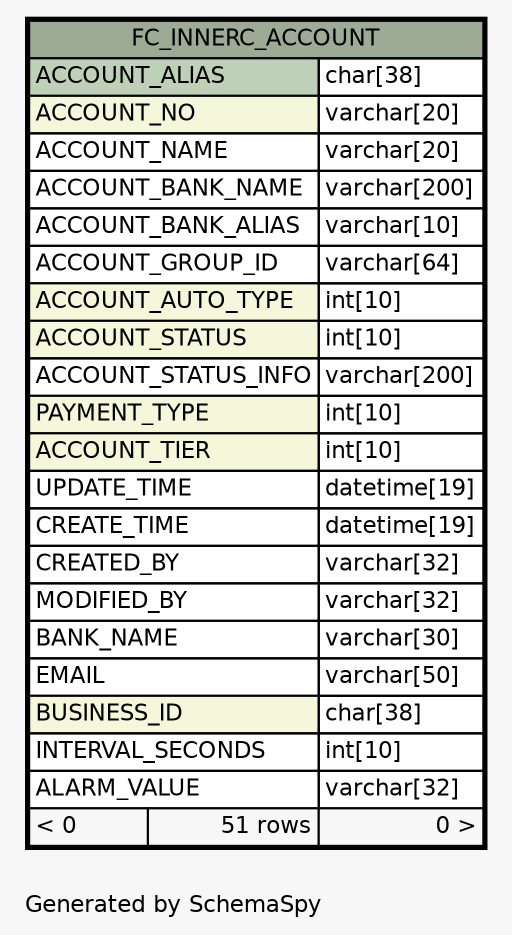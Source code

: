 // dot 2.26.0 on Linux 2.6.32-504.8.1.el6.x86_64
// SchemaSpy rev 590
digraph "oneDegreeRelationshipsDiagram" {
  graph [
    rankdir="RL"
    bgcolor="#f7f7f7"
    label="\nGenerated by SchemaSpy"
    labeljust="l"
    nodesep="0.18"
    ranksep="0.46"
    fontname="Helvetica"
    fontsize="11"
  ];
  node [
    fontname="Helvetica"
    fontsize="11"
    shape="plaintext"
  ];
  edge [
    arrowsize="0.8"
  ];
  "FC_INNERC_ACCOUNT" [
    label=<
    <TABLE BORDER="2" CELLBORDER="1" CELLSPACING="0" BGCOLOR="#ffffff">
      <TR><TD COLSPAN="3" BGCOLOR="#9bab96" ALIGN="CENTER">FC_INNERC_ACCOUNT</TD></TR>
      <TR><TD PORT="ACCOUNT_ALIAS" COLSPAN="2" BGCOLOR="#bed1b8" ALIGN="LEFT">ACCOUNT_ALIAS</TD><TD PORT="ACCOUNT_ALIAS.type" ALIGN="LEFT">char[38]</TD></TR>
      <TR><TD PORT="ACCOUNT_NO" COLSPAN="2" BGCOLOR="#f4f7da" ALIGN="LEFT">ACCOUNT_NO</TD><TD PORT="ACCOUNT_NO.type" ALIGN="LEFT">varchar[20]</TD></TR>
      <TR><TD PORT="ACCOUNT_NAME" COLSPAN="2" ALIGN="LEFT">ACCOUNT_NAME</TD><TD PORT="ACCOUNT_NAME.type" ALIGN="LEFT">varchar[20]</TD></TR>
      <TR><TD PORT="ACCOUNT_BANK_NAME" COLSPAN="2" ALIGN="LEFT">ACCOUNT_BANK_NAME</TD><TD PORT="ACCOUNT_BANK_NAME.type" ALIGN="LEFT">varchar[200]</TD></TR>
      <TR><TD PORT="ACCOUNT_BANK_ALIAS" COLSPAN="2" ALIGN="LEFT">ACCOUNT_BANK_ALIAS</TD><TD PORT="ACCOUNT_BANK_ALIAS.type" ALIGN="LEFT">varchar[10]</TD></TR>
      <TR><TD PORT="ACCOUNT_GROUP_ID" COLSPAN="2" ALIGN="LEFT">ACCOUNT_GROUP_ID</TD><TD PORT="ACCOUNT_GROUP_ID.type" ALIGN="LEFT">varchar[64]</TD></TR>
      <TR><TD PORT="ACCOUNT_AUTO_TYPE" COLSPAN="2" BGCOLOR="#f4f7da" ALIGN="LEFT">ACCOUNT_AUTO_TYPE</TD><TD PORT="ACCOUNT_AUTO_TYPE.type" ALIGN="LEFT">int[10]</TD></TR>
      <TR><TD PORT="ACCOUNT_STATUS" COLSPAN="2" BGCOLOR="#f4f7da" ALIGN="LEFT">ACCOUNT_STATUS</TD><TD PORT="ACCOUNT_STATUS.type" ALIGN="LEFT">int[10]</TD></TR>
      <TR><TD PORT="ACCOUNT_STATUS_INFO" COLSPAN="2" ALIGN="LEFT">ACCOUNT_STATUS_INFO</TD><TD PORT="ACCOUNT_STATUS_INFO.type" ALIGN="LEFT">varchar[200]</TD></TR>
      <TR><TD PORT="PAYMENT_TYPE" COLSPAN="2" BGCOLOR="#f4f7da" ALIGN="LEFT">PAYMENT_TYPE</TD><TD PORT="PAYMENT_TYPE.type" ALIGN="LEFT">int[10]</TD></TR>
      <TR><TD PORT="ACCOUNT_TIER" COLSPAN="2" BGCOLOR="#f4f7da" ALIGN="LEFT">ACCOUNT_TIER</TD><TD PORT="ACCOUNT_TIER.type" ALIGN="LEFT">int[10]</TD></TR>
      <TR><TD PORT="UPDATE_TIME" COLSPAN="2" ALIGN="LEFT">UPDATE_TIME</TD><TD PORT="UPDATE_TIME.type" ALIGN="LEFT">datetime[19]</TD></TR>
      <TR><TD PORT="CREATE_TIME" COLSPAN="2" ALIGN="LEFT">CREATE_TIME</TD><TD PORT="CREATE_TIME.type" ALIGN="LEFT">datetime[19]</TD></TR>
      <TR><TD PORT="CREATED_BY" COLSPAN="2" ALIGN="LEFT">CREATED_BY</TD><TD PORT="CREATED_BY.type" ALIGN="LEFT">varchar[32]</TD></TR>
      <TR><TD PORT="MODIFIED_BY" COLSPAN="2" ALIGN="LEFT">MODIFIED_BY</TD><TD PORT="MODIFIED_BY.type" ALIGN="LEFT">varchar[32]</TD></TR>
      <TR><TD PORT="BANK_NAME" COLSPAN="2" ALIGN="LEFT">BANK_NAME</TD><TD PORT="BANK_NAME.type" ALIGN="LEFT">varchar[30]</TD></TR>
      <TR><TD PORT="EMAIL" COLSPAN="2" ALIGN="LEFT">EMAIL</TD><TD PORT="EMAIL.type" ALIGN="LEFT">varchar[50]</TD></TR>
      <TR><TD PORT="BUSINESS_ID" COLSPAN="2" BGCOLOR="#f4f7da" ALIGN="LEFT">BUSINESS_ID</TD><TD PORT="BUSINESS_ID.type" ALIGN="LEFT">char[38]</TD></TR>
      <TR><TD PORT="INTERVAL_SECONDS" COLSPAN="2" ALIGN="LEFT">INTERVAL_SECONDS</TD><TD PORT="INTERVAL_SECONDS.type" ALIGN="LEFT">int[10]</TD></TR>
      <TR><TD PORT="ALARM_VALUE" COLSPAN="2" ALIGN="LEFT">ALARM_VALUE</TD><TD PORT="ALARM_VALUE.type" ALIGN="LEFT">varchar[32]</TD></TR>
      <TR><TD ALIGN="LEFT" BGCOLOR="#f7f7f7">&lt; 0</TD><TD ALIGN="RIGHT" BGCOLOR="#f7f7f7">51 rows</TD><TD ALIGN="RIGHT" BGCOLOR="#f7f7f7">0 &gt;</TD></TR>
    </TABLE>>
    URL="FC_INNERC_ACCOUNT.html"
    tooltip="FC_INNERC_ACCOUNT"
  ];
}
